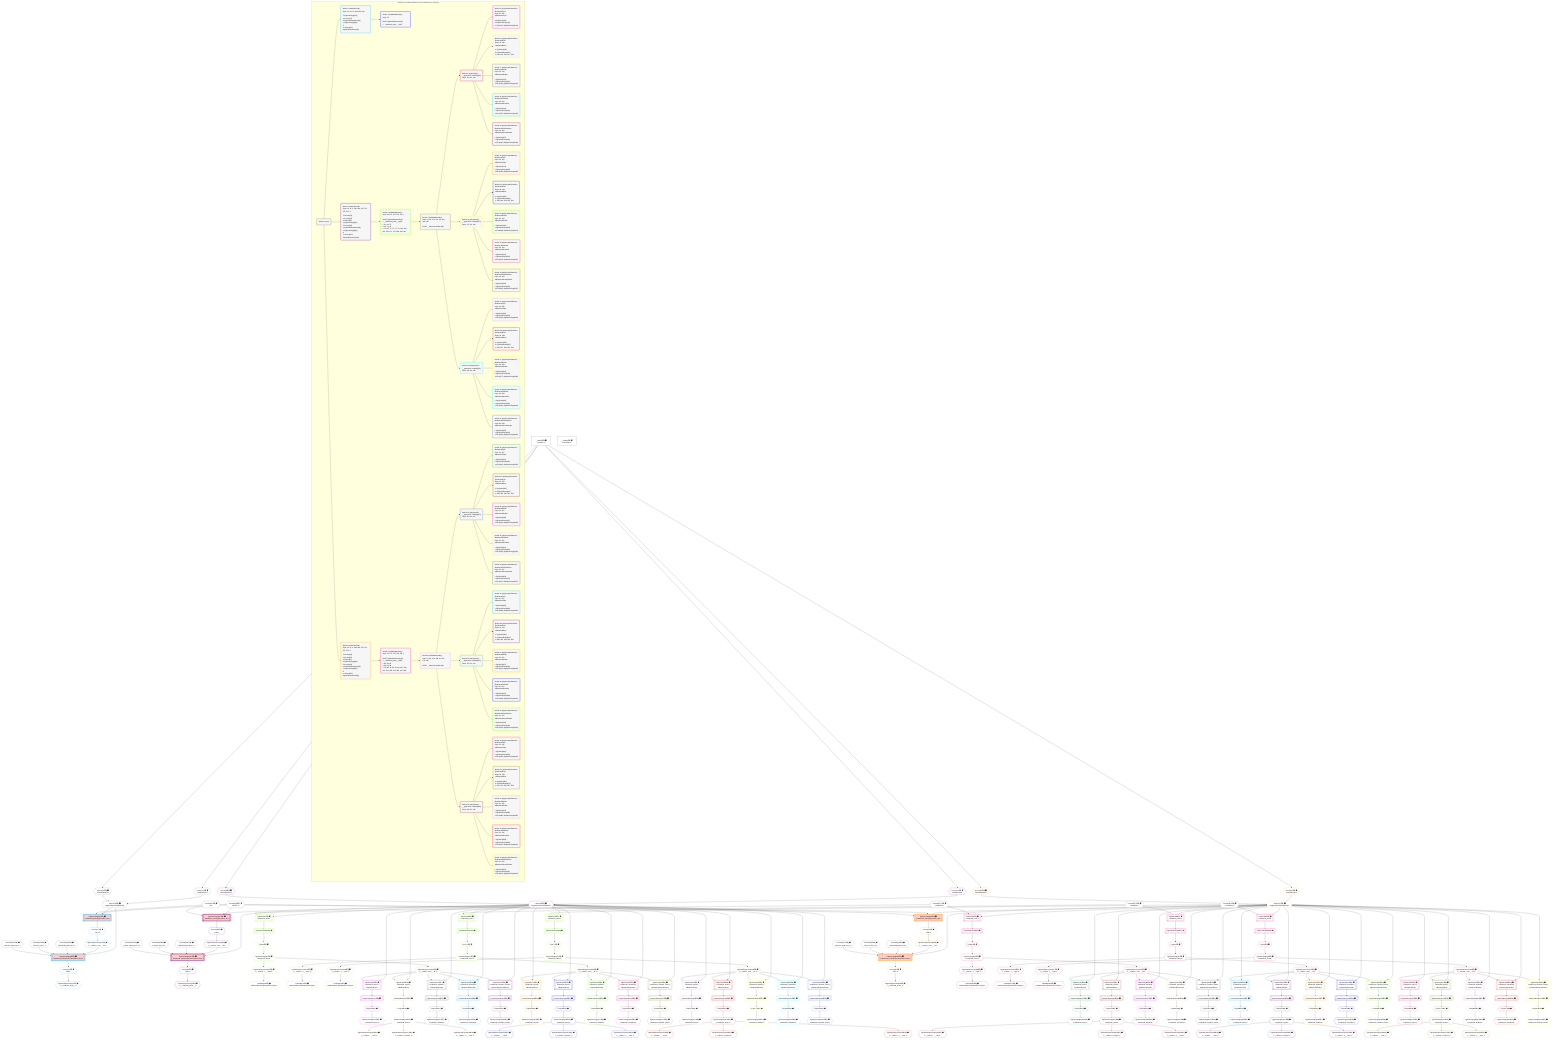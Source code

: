 %%{init: {'themeVariables': { 'fontSize': '12px'}}}%%
graph TD
    classDef path fill:#eee,stroke:#000,color:#000
    classDef plan fill:#fff,stroke-width:1px,color:#000
    classDef itemplan fill:#fff,stroke-width:2px,color:#000
    classDef unbatchedplan fill:#dff,stroke-width:1px,color:#000
    classDef sideeffectplan fill:#fcc,stroke-width:2px,color:#000
    classDef bucket fill:#f6f6f6,color:#000,stroke-width:2px,text-align:left

    subgraph "Buckets for mutations/basics/create-relational-post-no-query"
    Bucket0("Bucket 0 (root)"):::bucket
    Bucket1("Bucket 1 (mutationField)<br />Deps: 15, 10, 11, 562, 563, 564<br /><br />1: PgInsertSingle[12]<br />2: Access[17]<br />3: PgClassExpression[16]<br />4: PgInsertSingle[18]<br />5: <br />ᐳ: Access[23], PgClassExpression[22]"):::bucket
    Bucket2("Bucket 2 (mutationField)<br />Deps: 10, 11, 2, 565, 566, 567, 571, 572, 573, 4<br /><br />1: Access[31]<br />2: Access[32]<br />3: Object[33]<br />4: PgInsertSingle[30]<br />5: Access[35]<br />6: PgClassExpression[34]<br />7: PgInsertSingle[36]<br />8: <br />ᐳ: Access[41], PgClassExpression[40]"):::bucket
    Bucket3("Bucket 3 (mutationField)<br />Deps: 10, 11, 2, 568, 569, 570, 571, 572, 573, 4<br /><br />1: Access[49]<br />2: Access[50]<br />3: Object[51]<br />4: PgInsertSingle[48]<br />5: Access[53]<br />6: PgClassExpression[52]<br />7: PgInsertSingle[54]<br />8: <br />ᐳ: Access[59], PgClassExpression[58]"):::bucket
    Bucket4("Bucket 4 (nullableBoundary)<br />Deps: 22<br /><br />ROOT PgClassExpression{1}ᐸ__relational_posts__ᐳ[22]"):::bucket
    Bucket5("Bucket 5 (nullableBoundary)<br />Deps: 33, 571, 572, 573, 40, 4<br /><br />ROOT PgClassExpression{2}ᐸ__relational_posts__ᐳ[40]<br />1: 61, 69, 75<br />2: 66, 72, 78<br />ᐳ: 65, 67, 71, 73, 77, 79, 100, 102, 103, 169, 171, 172, 238, 240, 241"):::bucket
    Bucket6("Bucket 6 (nullableBoundary)<br />Deps: 51, 571, 572, 573, 58, 4<br /><br />ROOT PgClassExpression{3}ᐸ__relational_posts__ᐳ[58]<br />1: 81, 89, 95<br />2: 86, 92, 98<br />ᐳ: 85, 87, 91, 93, 97, 99, 307, 309, 310, 376, 378, 379, 445, 447, 448"):::bucket
    Bucket7("Bucket 7 (nullableBoundary)<br />Deps: 4, 103, 172, 241, 33, 100, 169, 238<br /><br />ROOT __ValueᐸrootValueᐳ[4]"):::bucket
    Bucket8("Bucket 8 (nullableBoundary)<br />Deps: 4, 310, 379, 448, 51, 307, 376, 445<br /><br />ROOT __ValueᐸrootValueᐳ[4]"):::bucket
    Bucket9("Bucket 9 (polymorphic)<br />__typename: Lambda[103]<br />Deps: 103, 33, 100"):::bucket
    Bucket10("Bucket 10 (polymorphic)<br />__typename: Lambda[172]<br />Deps: 172, 33, 169"):::bucket
    Bucket11("Bucket 11 (polymorphic)<br />__typename: Lambda[241]<br />Deps: 241, 33, 238"):::bucket
    Bucket12("Bucket 12 (polymorphic)<br />__typename: Lambda[310]<br />Deps: 310, 51, 307"):::bucket
    Bucket13("Bucket 13 (polymorphic)<br />__typename: Lambda[379]<br />Deps: 379, 51, 376"):::bucket
    Bucket14("Bucket 14 (polymorphic)<br />__typename: Lambda[448]<br />Deps: 448, 51, 445"):::bucket
    Bucket15("Bucket 15 (polymorphicPartition)<br />|RelationalTopic<br />Deps: 33, 100<br />ᐳRelationalTopic<br /><br />1: PgSelect[105]<br />2: PgSelectRows[114]<br />ᐳ: First[113], PgSelectSingle[116]"):::bucket
    Bucket16("Bucket 16 (polymorphicPartition)<br />|RelationalPost<br />Deps: 33, 100<br />ᐳRelationalPost<br /><br />1: PgSelect[118]<br />2: PgSelectRows[127]<br />ᐳ: 126, 129, 516, 517, 518"):::bucket
    Bucket17("Bucket 17 (polymorphicPartition)<br />|RelationalDivider<br />Deps: 33, 100<br />ᐳRelationalDivider<br /><br />1: PgSelect[131]<br />2: PgSelectRows[140]<br />ᐳ: First[139], PgSelectSingle[142]"):::bucket
    Bucket18("Bucket 18 (polymorphicPartition)<br />|RelationalChecklist<br />Deps: 33, 100<br />ᐳRelationalChecklist<br /><br />1: PgSelect[144]<br />2: PgSelectRows[153]<br />ᐳ: First[152], PgSelectSingle[155]"):::bucket
    Bucket19("Bucket 19 (polymorphicPartition)<br />|RelationalChecklistItem<br />Deps: 33, 100<br />ᐳRelationalChecklistItem<br /><br />1: PgSelect[157]<br />2: PgSelectRows[166]<br />ᐳ: First[165], PgSelectSingle[168]"):::bucket
    Bucket20("Bucket 20 (polymorphicPartition)<br />|RelationalTopic<br />Deps: 33, 169<br />ᐳRelationalTopic<br /><br />1: PgSelect[174]<br />2: PgSelectRows[183]<br />ᐳ: First[182], PgSelectSingle[185]"):::bucket
    Bucket21("Bucket 21 (polymorphicPartition)<br />|RelationalPost<br />Deps: 33, 169<br />ᐳRelationalPost<br /><br />1: PgSelect[187]<br />2: PgSelectRows[196]<br />ᐳ: 195, 198, 524, 525, 526"):::bucket
    Bucket22("Bucket 22 (polymorphicPartition)<br />|RelationalDivider<br />Deps: 33, 169<br />ᐳRelationalDivider<br /><br />1: PgSelect[200]<br />2: PgSelectRows[209]<br />ᐳ: First[208], PgSelectSingle[211]"):::bucket
    Bucket23("Bucket 23 (polymorphicPartition)<br />|RelationalChecklist<br />Deps: 33, 169<br />ᐳRelationalChecklist<br /><br />1: PgSelect[213]<br />2: PgSelectRows[222]<br />ᐳ: First[221], PgSelectSingle[224]"):::bucket
    Bucket24("Bucket 24 (polymorphicPartition)<br />|RelationalChecklistItem<br />Deps: 33, 169<br />ᐳRelationalChecklistItem<br /><br />1: PgSelect[226]<br />2: PgSelectRows[235]<br />ᐳ: First[234], PgSelectSingle[237]"):::bucket
    Bucket25("Bucket 25 (polymorphicPartition)<br />|RelationalTopic<br />Deps: 33, 238<br />ᐳRelationalTopic<br /><br />1: PgSelect[243]<br />2: PgSelectRows[252]<br />ᐳ: First[251], PgSelectSingle[254]"):::bucket
    Bucket26("Bucket 26 (polymorphicPartition)<br />|RelationalPost<br />Deps: 33, 238<br />ᐳRelationalPost<br /><br />1: PgSelect[256]<br />2: PgSelectRows[265]<br />ᐳ: 264, 267, 532, 533, 534"):::bucket
    Bucket27("Bucket 27 (polymorphicPartition)<br />|RelationalDivider<br />Deps: 33, 238<br />ᐳRelationalDivider<br /><br />1: PgSelect[269]<br />2: PgSelectRows[278]<br />ᐳ: First[277], PgSelectSingle[280]"):::bucket
    Bucket28("Bucket 28 (polymorphicPartition)<br />|RelationalChecklist<br />Deps: 33, 238<br />ᐳRelationalChecklist<br /><br />1: PgSelect[282]<br />2: PgSelectRows[291]<br />ᐳ: First[290], PgSelectSingle[293]"):::bucket
    Bucket29("Bucket 29 (polymorphicPartition)<br />|RelationalChecklistItem<br />Deps: 33, 238<br />ᐳRelationalChecklistItem<br /><br />1: PgSelect[295]<br />2: PgSelectRows[304]<br />ᐳ: First[303], PgSelectSingle[306]"):::bucket
    Bucket30("Bucket 30 (polymorphicPartition)<br />|RelationalTopic<br />Deps: 51, 307<br />ᐳRelationalTopic<br /><br />1: PgSelect[312]<br />2: PgSelectRows[321]<br />ᐳ: First[320], PgSelectSingle[323]"):::bucket
    Bucket31("Bucket 31 (polymorphicPartition)<br />|RelationalPost<br />Deps: 51, 307<br />ᐳRelationalPost<br /><br />1: PgSelect[325]<br />2: PgSelectRows[334]<br />ᐳ: 333, 336, 540, 541, 542"):::bucket
    Bucket32("Bucket 32 (polymorphicPartition)<br />|RelationalDivider<br />Deps: 51, 307<br />ᐳRelationalDivider<br /><br />1: PgSelect[338]<br />2: PgSelectRows[347]<br />ᐳ: First[346], PgSelectSingle[349]"):::bucket
    Bucket33("Bucket 33 (polymorphicPartition)<br />|RelationalChecklist<br />Deps: 51, 307<br />ᐳRelationalChecklist<br /><br />1: PgSelect[351]<br />2: PgSelectRows[360]<br />ᐳ: First[359], PgSelectSingle[362]"):::bucket
    Bucket34("Bucket 34 (polymorphicPartition)<br />|RelationalChecklistItem<br />Deps: 51, 307<br />ᐳRelationalChecklistItem<br /><br />1: PgSelect[364]<br />2: PgSelectRows[373]<br />ᐳ: First[372], PgSelectSingle[375]"):::bucket
    Bucket35("Bucket 35 (polymorphicPartition)<br />|RelationalTopic<br />Deps: 51, 376<br />ᐳRelationalTopic<br /><br />1: PgSelect[381]<br />2: PgSelectRows[390]<br />ᐳ: First[389], PgSelectSingle[392]"):::bucket
    Bucket36("Bucket 36 (polymorphicPartition)<br />|RelationalPost<br />Deps: 51, 376<br />ᐳRelationalPost<br /><br />1: PgSelect[394]<br />2: PgSelectRows[403]<br />ᐳ: 402, 405, 548, 549, 550"):::bucket
    Bucket37("Bucket 37 (polymorphicPartition)<br />|RelationalDivider<br />Deps: 51, 376<br />ᐳRelationalDivider<br /><br />1: PgSelect[407]<br />2: PgSelectRows[416]<br />ᐳ: First[415], PgSelectSingle[418]"):::bucket
    Bucket38("Bucket 38 (polymorphicPartition)<br />|RelationalChecklist<br />Deps: 51, 376<br />ᐳRelationalChecklist<br /><br />1: PgSelect[420]<br />2: PgSelectRows[429]<br />ᐳ: First[428], PgSelectSingle[431]"):::bucket
    Bucket39("Bucket 39 (polymorphicPartition)<br />|RelationalChecklistItem<br />Deps: 51, 376<br />ᐳRelationalChecklistItem<br /><br />1: PgSelect[433]<br />2: PgSelectRows[442]<br />ᐳ: First[441], PgSelectSingle[444]"):::bucket
    Bucket40("Bucket 40 (polymorphicPartition)<br />|RelationalTopic<br />Deps: 51, 445<br />ᐳRelationalTopic<br /><br />1: PgSelect[450]<br />2: PgSelectRows[459]<br />ᐳ: First[458], PgSelectSingle[461]"):::bucket
    Bucket41("Bucket 41 (polymorphicPartition)<br />|RelationalPost<br />Deps: 51, 445<br />ᐳRelationalPost<br /><br />1: PgSelect[463]<br />2: PgSelectRows[472]<br />ᐳ: 471, 474, 556, 557, 558"):::bucket
    Bucket42("Bucket 42 (polymorphicPartition)<br />|RelationalDivider<br />Deps: 51, 445<br />ᐳRelationalDivider<br /><br />1: PgSelect[476]<br />2: PgSelectRows[485]<br />ᐳ: First[484], PgSelectSingle[487]"):::bucket
    Bucket43("Bucket 43 (polymorphicPartition)<br />|RelationalChecklist<br />Deps: 51, 445<br />ᐳRelationalChecklist<br /><br />1: PgSelect[489]<br />2: PgSelectRows[498]<br />ᐳ: First[497], PgSelectSingle[500]"):::bucket
    Bucket44("Bucket 44 (polymorphicPartition)<br />|RelationalChecklistItem<br />Deps: 51, 445<br />ᐳRelationalChecklistItem<br /><br />1: PgSelect[502]<br />2: PgSelectRows[511]<br />ᐳ: First[510], PgSelectSingle[513]"):::bucket
    end
    Bucket0 --> Bucket1 & Bucket2 & Bucket3
    Bucket1 --> Bucket4
    Bucket2 --> Bucket5
    Bucket3 --> Bucket6
    Bucket5 --> Bucket7
    Bucket6 --> Bucket8
    Bucket7 --> Bucket9 & Bucket10 & Bucket11
    Bucket8 --> Bucket12 & Bucket13 & Bucket14
    Bucket9 --> Bucket15 & Bucket16 & Bucket17 & Bucket18 & Bucket19
    Bucket10 --> Bucket20 & Bucket21 & Bucket22 & Bucket23 & Bucket24
    Bucket11 --> Bucket25 & Bucket26 & Bucket27 & Bucket28 & Bucket29
    Bucket12 --> Bucket30 & Bucket31 & Bucket32 & Bucket33 & Bucket34
    Bucket13 --> Bucket35 & Bucket36 & Bucket37 & Bucket38 & Bucket39
    Bucket14 --> Bucket40 & Bucket41 & Bucket42 & Bucket43 & Bucket44

    %% plan dependencies
    Object15{{"Object[15∈0] ➊<br />ᐸ{pgSettings,withPgClient}ᐳ"}}:::plan
    Access13{{"Access[13∈0] ➊<br />ᐸ2.pgSettingsᐳ"}}:::plan
    Access14{{"Access[14∈0] ➊<br />ᐸ2.withPgClientᐳ"}}:::plan
    Access13 & Access14 --> Object15
    __Value2["__Value[2∈0] ➊<br />ᐸcontextᐳ"]:::plan
    __Value2 --> Access13
    __Value2 --> Access14
    __Value4["__Value[4∈0] ➊<br />ᐸrootValueᐳ"]:::plan
    Constant10{{"Constant[10∈0] ➊<br />ᐸ'POST'ᐳ"}}:::plan
    Constant11{{"Constant[11∈0] ➊<br />ᐸ2ᐳ"}}:::plan
    Constant562{{"Constant[562∈0] ➊<br />ᐸ'My Relational Post 1'ᐳ"}}:::plan
    Constant563{{"Constant[563∈0] ➊<br />ᐸ'A post, innit? 1'ᐳ"}}:::plan
    Constant564{{"Constant[564∈0] ➊<br />ᐸ'Such a great post. 1'ᐳ"}}:::plan
    Constant565{{"Constant[565∈0] ➊<br />ᐸ'My Relational Post 2'ᐳ"}}:::plan
    Constant566{{"Constant[566∈0] ➊<br />ᐸ'A post, innit? 2'ᐳ"}}:::plan
    Constant567{{"Constant[567∈0] ➊<br />ᐸ'Such a great post. 2'ᐳ"}}:::plan
    Constant568{{"Constant[568∈0] ➊<br />ᐸ'My Relational Post 3'ᐳ"}}:::plan
    Constant569{{"Constant[569∈0] ➊<br />ᐸ'A post, innit? 3'ᐳ"}}:::plan
    Constant570{{"Constant[570∈0] ➊<br />ᐸ'Such a great post. 3'ᐳ"}}:::plan
    Constant571{{"Constant[571∈0] ➊<br />ᐸ1000000ᐳ"}}:::plan
    Constant572{{"Constant[572∈0] ➊<br />ᐸ1000001ᐳ"}}:::plan
    Constant573{{"Constant[573∈0] ➊<br />ᐸ1000002ᐳ"}}:::plan
    PgInsertSingle18[["PgInsertSingle[18∈1] ➊<br />ᐸrelational_posts(id,title,description,note)ᐳ"]]:::sideeffectplan
    PgClassExpression16{{"PgClassExpression[16∈1] ➊<br />ᐸ__relation...ems__.”id”ᐳ"}}:::plan
    Object15 & PgClassExpression16 & Constant562 & Constant563 & Constant564 --> PgInsertSingle18
    PgInsertSingle12[["PgInsertSingle[12∈1] ➊<br />ᐸrelational_items(type,author_id)ᐳ"]]:::sideeffectplan
    Object15 & Constant10 & Constant11 --> PgInsertSingle12
    Access17{{"Access[17∈1] ➊<br />ᐸ12.tᐳ"}}:::plan
    Access17 --> PgClassExpression16
    PgInsertSingle12 --> Access17
    PgClassExpression22{{"PgClassExpression[22∈1] ➊<br />ᐸ__relational_posts__ᐳ"}}:::plan
    Access23{{"Access[23∈1] ➊<br />ᐸ18.tᐳ"}}:::plan
    Access23 --> PgClassExpression22
    PgInsertSingle18 --> Access23
    PgInsertSingle36[["PgInsertSingle[36∈2] ➊<br />ᐸrelational_posts(id,title,description,note)ᐳ"]]:::sideeffectplan
    Object33{{"Object[33∈2] ➊<br />ᐸ{pgSettings,withPgClient}ᐳ"}}:::plan
    PgClassExpression34{{"PgClassExpression[34∈2] ➊<br />ᐸ__relation...ems__.”id”ᐳ"}}:::plan
    Object33 & PgClassExpression34 & Constant565 & Constant566 & Constant567 --> PgInsertSingle36
    PgInsertSingle30[["PgInsertSingle[30∈2] ➊<br />ᐸrelational_items(type,author_id)ᐳ"]]:::sideeffectplan
    Object33 & Constant10 & Constant11 --> PgInsertSingle30
    Access31{{"Access[31∈2] ➊<br />ᐸ2.pgSettingsᐳ"}}:::plan
    Access32{{"Access[32∈2] ➊<br />ᐸ2.withPgClientᐳ"}}:::plan
    Access31 & Access32 --> Object33
    __Value2 --> Access31
    __Value2 --> Access32
    Access35{{"Access[35∈2] ➊<br />ᐸ30.tᐳ"}}:::plan
    Access35 --> PgClassExpression34
    PgInsertSingle30 --> Access35
    PgClassExpression40{{"PgClassExpression[40∈2] ➊<br />ᐸ__relational_posts__ᐳ"}}:::plan
    Access41{{"Access[41∈2] ➊<br />ᐸ36.tᐳ"}}:::plan
    Access41 --> PgClassExpression40
    PgInsertSingle36 --> Access41
    PgSelect61[["PgSelect[61∈5] ➊<br />ᐸrelational_itemsᐳ"]]:::plan
    Object33 & Constant571 --> PgSelect61
    PgSelect69[["PgSelect[69∈5] ➊<br />ᐸrelational_itemsᐳ"]]:::plan
    Object33 & Constant572 --> PgSelect69
    PgSelect75[["PgSelect[75∈5] ➊<br />ᐸrelational_itemsᐳ"]]:::plan
    Object33 & Constant573 --> PgSelect75
    First65{{"First[65∈5] ➊"}}:::plan
    PgSelectRows66[["PgSelectRows[66∈5] ➊"]]:::plan
    PgSelectRows66 --> First65
    PgSelect61 --> PgSelectRows66
    PgSelectSingle67{{"PgSelectSingle[67∈5] ➊<br />ᐸrelational_itemsᐳ"}}:::plan
    First65 --> PgSelectSingle67
    First71{{"First[71∈5] ➊"}}:::plan
    PgSelectRows72[["PgSelectRows[72∈5] ➊"]]:::plan
    PgSelectRows72 --> First71
    PgSelect69 --> PgSelectRows72
    PgSelectSingle73{{"PgSelectSingle[73∈5] ➊<br />ᐸrelational_itemsᐳ"}}:::plan
    First71 --> PgSelectSingle73
    First77{{"First[77∈5] ➊"}}:::plan
    PgSelectRows78[["PgSelectRows[78∈5] ➊"]]:::plan
    PgSelectRows78 --> First77
    PgSelect75 --> PgSelectRows78
    PgSelectSingle79{{"PgSelectSingle[79∈5] ➊<br />ᐸrelational_itemsᐳ"}}:::plan
    First77 --> PgSelectSingle79
    PgClassExpression100{{"PgClassExpression[100∈5] ➊<br />ᐸ__relation...ems__.”id”ᐳ"}}:::plan
    PgSelectSingle67 --> PgClassExpression100
    PgClassExpression102{{"PgClassExpression[102∈5] ➊<br />ᐸ__relation...s__.”type”ᐳ"}}:::plan
    PgSelectSingle67 --> PgClassExpression102
    Lambda103{{"Lambda[103∈5] ➊<br />ᐸrelationalItemTypeNameFromTypeᐳ"}}:::plan
    PgClassExpression102 --> Lambda103
    PgClassExpression169{{"PgClassExpression[169∈5] ➊<br />ᐸ__relation...ems__.”id”ᐳ"}}:::plan
    PgSelectSingle73 --> PgClassExpression169
    PgClassExpression171{{"PgClassExpression[171∈5] ➊<br />ᐸ__relation...s__.”type”ᐳ"}}:::plan
    PgSelectSingle73 --> PgClassExpression171
    Lambda172{{"Lambda[172∈5] ➊<br />ᐸrelationalItemTypeNameFromTypeᐳ"}}:::plan
    PgClassExpression171 --> Lambda172
    PgClassExpression238{{"PgClassExpression[238∈5] ➊<br />ᐸ__relation...ems__.”id”ᐳ"}}:::plan
    PgSelectSingle79 --> PgClassExpression238
    PgClassExpression240{{"PgClassExpression[240∈5] ➊<br />ᐸ__relation...s__.”type”ᐳ"}}:::plan
    PgSelectSingle79 --> PgClassExpression240
    Lambda241{{"Lambda[241∈5] ➊<br />ᐸrelationalItemTypeNameFromTypeᐳ"}}:::plan
    PgClassExpression240 --> Lambda241
    PgSelect105[["PgSelect[105∈15] ➊<br />ᐸrelational_topicsᐳ<br />ᐳRelationalTopic"]]:::plan
    Object33 & PgClassExpression100 --> PgSelect105
    First113{{"First[113∈15] ➊^"}}:::plan
    PgSelectRows114[["PgSelectRows[114∈15] ➊^"]]:::plan
    PgSelectRows114 --> First113
    PgSelect105 --> PgSelectRows114
    PgSelectSingle116{{"PgSelectSingle[116∈15] ➊^<br />ᐸrelational_topicsᐳ"}}:::plan
    First113 --> PgSelectSingle116
    PgSelect118[["PgSelect[118∈16] ➊<br />ᐸrelational_postsᐳ<br />ᐳRelationalPost"]]:::plan
    Object33 & PgClassExpression100 --> PgSelect118
    First126{{"First[126∈16] ➊^"}}:::plan
    PgSelectRows127[["PgSelectRows[127∈16] ➊^"]]:::plan
    PgSelectRows127 --> First126
    PgSelect118 --> PgSelectRows127
    PgSelectSingle129{{"PgSelectSingle[129∈16] ➊^<br />ᐸrelational_postsᐳ"}}:::plan
    First126 --> PgSelectSingle129
    PgClassExpression516{{"PgClassExpression[516∈16] ➊^<br />ᐸ__relation...__.”title”ᐳ"}}:::plan
    PgSelectSingle129 --> PgClassExpression516
    PgClassExpression517{{"PgClassExpression[517∈16] ➊^<br />ᐸ__relation...scription”ᐳ"}}:::plan
    PgSelectSingle129 --> PgClassExpression517
    PgClassExpression518{{"PgClassExpression[518∈16] ➊^<br />ᐸ__relation...s__.”note”ᐳ"}}:::plan
    PgSelectSingle129 --> PgClassExpression518
    PgSelect131[["PgSelect[131∈17] ➊<br />ᐸrelational_dividersᐳ<br />ᐳRelationalDivider"]]:::plan
    Object33 & PgClassExpression100 --> PgSelect131
    First139{{"First[139∈17] ➊^"}}:::plan
    PgSelectRows140[["PgSelectRows[140∈17] ➊^"]]:::plan
    PgSelectRows140 --> First139
    PgSelect131 --> PgSelectRows140
    PgSelectSingle142{{"PgSelectSingle[142∈17] ➊^<br />ᐸrelational_dividersᐳ"}}:::plan
    First139 --> PgSelectSingle142
    PgSelect144[["PgSelect[144∈18] ➊<br />ᐸrelational_checklistsᐳ<br />ᐳRelationalChecklist"]]:::plan
    Object33 & PgClassExpression100 --> PgSelect144
    First152{{"First[152∈18] ➊^"}}:::plan
    PgSelectRows153[["PgSelectRows[153∈18] ➊^"]]:::plan
    PgSelectRows153 --> First152
    PgSelect144 --> PgSelectRows153
    PgSelectSingle155{{"PgSelectSingle[155∈18] ➊^<br />ᐸrelational_checklistsᐳ"}}:::plan
    First152 --> PgSelectSingle155
    PgSelect157[["PgSelect[157∈19] ➊<br />ᐸrelational_checklist_itemsᐳ<br />ᐳRelationalChecklistItem"]]:::plan
    Object33 & PgClassExpression100 --> PgSelect157
    First165{{"First[165∈19] ➊^"}}:::plan
    PgSelectRows166[["PgSelectRows[166∈19] ➊^"]]:::plan
    PgSelectRows166 --> First165
    PgSelect157 --> PgSelectRows166
    PgSelectSingle168{{"PgSelectSingle[168∈19] ➊^<br />ᐸrelational_checklist_itemsᐳ"}}:::plan
    First165 --> PgSelectSingle168
    PgSelect174[["PgSelect[174∈20] ➊<br />ᐸrelational_topicsᐳ<br />ᐳRelationalTopic"]]:::plan
    Object33 & PgClassExpression169 --> PgSelect174
    First182{{"First[182∈20] ➊^"}}:::plan
    PgSelectRows183[["PgSelectRows[183∈20] ➊^"]]:::plan
    PgSelectRows183 --> First182
    PgSelect174 --> PgSelectRows183
    PgSelectSingle185{{"PgSelectSingle[185∈20] ➊^<br />ᐸrelational_topicsᐳ"}}:::plan
    First182 --> PgSelectSingle185
    PgSelect187[["PgSelect[187∈21] ➊<br />ᐸrelational_postsᐳ<br />ᐳRelationalPost"]]:::plan
    Object33 & PgClassExpression169 --> PgSelect187
    First195{{"First[195∈21] ➊^"}}:::plan
    PgSelectRows196[["PgSelectRows[196∈21] ➊^"]]:::plan
    PgSelectRows196 --> First195
    PgSelect187 --> PgSelectRows196
    PgSelectSingle198{{"PgSelectSingle[198∈21] ➊^<br />ᐸrelational_postsᐳ"}}:::plan
    First195 --> PgSelectSingle198
    PgClassExpression524{{"PgClassExpression[524∈21] ➊^<br />ᐸ__relation...__.”title”ᐳ"}}:::plan
    PgSelectSingle198 --> PgClassExpression524
    PgClassExpression525{{"PgClassExpression[525∈21] ➊^<br />ᐸ__relation...scription”ᐳ"}}:::plan
    PgSelectSingle198 --> PgClassExpression525
    PgClassExpression526{{"PgClassExpression[526∈21] ➊^<br />ᐸ__relation...s__.”note”ᐳ"}}:::plan
    PgSelectSingle198 --> PgClassExpression526
    PgSelect200[["PgSelect[200∈22] ➊<br />ᐸrelational_dividersᐳ<br />ᐳRelationalDivider"]]:::plan
    Object33 & PgClassExpression169 --> PgSelect200
    First208{{"First[208∈22] ➊^"}}:::plan
    PgSelectRows209[["PgSelectRows[209∈22] ➊^"]]:::plan
    PgSelectRows209 --> First208
    PgSelect200 --> PgSelectRows209
    PgSelectSingle211{{"PgSelectSingle[211∈22] ➊^<br />ᐸrelational_dividersᐳ"}}:::plan
    First208 --> PgSelectSingle211
    PgSelect213[["PgSelect[213∈23] ➊<br />ᐸrelational_checklistsᐳ<br />ᐳRelationalChecklist"]]:::plan
    Object33 & PgClassExpression169 --> PgSelect213
    First221{{"First[221∈23] ➊^"}}:::plan
    PgSelectRows222[["PgSelectRows[222∈23] ➊^"]]:::plan
    PgSelectRows222 --> First221
    PgSelect213 --> PgSelectRows222
    PgSelectSingle224{{"PgSelectSingle[224∈23] ➊^<br />ᐸrelational_checklistsᐳ"}}:::plan
    First221 --> PgSelectSingle224
    PgSelect226[["PgSelect[226∈24] ➊<br />ᐸrelational_checklist_itemsᐳ<br />ᐳRelationalChecklistItem"]]:::plan
    Object33 & PgClassExpression169 --> PgSelect226
    First234{{"First[234∈24] ➊^"}}:::plan
    PgSelectRows235[["PgSelectRows[235∈24] ➊^"]]:::plan
    PgSelectRows235 --> First234
    PgSelect226 --> PgSelectRows235
    PgSelectSingle237{{"PgSelectSingle[237∈24] ➊^<br />ᐸrelational_checklist_itemsᐳ"}}:::plan
    First234 --> PgSelectSingle237
    PgSelect243[["PgSelect[243∈25] ➊<br />ᐸrelational_topicsᐳ<br />ᐳRelationalTopic"]]:::plan
    Object33 & PgClassExpression238 --> PgSelect243
    First251{{"First[251∈25] ➊^"}}:::plan
    PgSelectRows252[["PgSelectRows[252∈25] ➊^"]]:::plan
    PgSelectRows252 --> First251
    PgSelect243 --> PgSelectRows252
    PgSelectSingle254{{"PgSelectSingle[254∈25] ➊^<br />ᐸrelational_topicsᐳ"}}:::plan
    First251 --> PgSelectSingle254
    PgSelect256[["PgSelect[256∈26] ➊<br />ᐸrelational_postsᐳ<br />ᐳRelationalPost"]]:::plan
    Object33 & PgClassExpression238 --> PgSelect256
    First264{{"First[264∈26] ➊^"}}:::plan
    PgSelectRows265[["PgSelectRows[265∈26] ➊^"]]:::plan
    PgSelectRows265 --> First264
    PgSelect256 --> PgSelectRows265
    PgSelectSingle267{{"PgSelectSingle[267∈26] ➊^<br />ᐸrelational_postsᐳ"}}:::plan
    First264 --> PgSelectSingle267
    PgClassExpression532{{"PgClassExpression[532∈26] ➊^<br />ᐸ__relation...__.”title”ᐳ"}}:::plan
    PgSelectSingle267 --> PgClassExpression532
    PgClassExpression533{{"PgClassExpression[533∈26] ➊^<br />ᐸ__relation...scription”ᐳ"}}:::plan
    PgSelectSingle267 --> PgClassExpression533
    PgClassExpression534{{"PgClassExpression[534∈26] ➊^<br />ᐸ__relation...s__.”note”ᐳ"}}:::plan
    PgSelectSingle267 --> PgClassExpression534
    PgSelect269[["PgSelect[269∈27] ➊<br />ᐸrelational_dividersᐳ<br />ᐳRelationalDivider"]]:::plan
    Object33 & PgClassExpression238 --> PgSelect269
    First277{{"First[277∈27] ➊^"}}:::plan
    PgSelectRows278[["PgSelectRows[278∈27] ➊^"]]:::plan
    PgSelectRows278 --> First277
    PgSelect269 --> PgSelectRows278
    PgSelectSingle280{{"PgSelectSingle[280∈27] ➊^<br />ᐸrelational_dividersᐳ"}}:::plan
    First277 --> PgSelectSingle280
    PgSelect282[["PgSelect[282∈28] ➊<br />ᐸrelational_checklistsᐳ<br />ᐳRelationalChecklist"]]:::plan
    Object33 & PgClassExpression238 --> PgSelect282
    First290{{"First[290∈28] ➊^"}}:::plan
    PgSelectRows291[["PgSelectRows[291∈28] ➊^"]]:::plan
    PgSelectRows291 --> First290
    PgSelect282 --> PgSelectRows291
    PgSelectSingle293{{"PgSelectSingle[293∈28] ➊^<br />ᐸrelational_checklistsᐳ"}}:::plan
    First290 --> PgSelectSingle293
    PgSelect295[["PgSelect[295∈29] ➊<br />ᐸrelational_checklist_itemsᐳ<br />ᐳRelationalChecklistItem"]]:::plan
    Object33 & PgClassExpression238 --> PgSelect295
    First303{{"First[303∈29] ➊^"}}:::plan
    PgSelectRows304[["PgSelectRows[304∈29] ➊^"]]:::plan
    PgSelectRows304 --> First303
    PgSelect295 --> PgSelectRows304
    PgSelectSingle306{{"PgSelectSingle[306∈29] ➊^<br />ᐸrelational_checklist_itemsᐳ"}}:::plan
    First303 --> PgSelectSingle306
    PgInsertSingle54[["PgInsertSingle[54∈3] ➊<br />ᐸrelational_posts(id,title,description,note)ᐳ"]]:::sideeffectplan
    Object51{{"Object[51∈3] ➊<br />ᐸ{pgSettings,withPgClient}ᐳ"}}:::plan
    PgClassExpression52{{"PgClassExpression[52∈3] ➊<br />ᐸ__relation...ems__.”id”ᐳ"}}:::plan
    Object51 & PgClassExpression52 & Constant568 & Constant569 & Constant570 --> PgInsertSingle54
    PgInsertSingle48[["PgInsertSingle[48∈3] ➊<br />ᐸrelational_items(type,author_id)ᐳ"]]:::sideeffectplan
    Object51 & Constant10 & Constant11 --> PgInsertSingle48
    Access49{{"Access[49∈3] ➊<br />ᐸ2.pgSettingsᐳ"}}:::plan
    Access50{{"Access[50∈3] ➊<br />ᐸ2.withPgClientᐳ"}}:::plan
    Access49 & Access50 --> Object51
    __Value2 --> Access49
    __Value2 --> Access50
    Access53{{"Access[53∈3] ➊<br />ᐸ48.tᐳ"}}:::plan
    Access53 --> PgClassExpression52
    PgInsertSingle48 --> Access53
    PgClassExpression58{{"PgClassExpression[58∈3] ➊<br />ᐸ__relational_posts__ᐳ"}}:::plan
    Access59{{"Access[59∈3] ➊<br />ᐸ54.tᐳ"}}:::plan
    Access59 --> PgClassExpression58
    PgInsertSingle54 --> Access59
    PgSelect81[["PgSelect[81∈6] ➊<br />ᐸrelational_itemsᐳ"]]:::plan
    Object51 & Constant571 --> PgSelect81
    PgSelect89[["PgSelect[89∈6] ➊<br />ᐸrelational_itemsᐳ"]]:::plan
    Object51 & Constant572 --> PgSelect89
    PgSelect95[["PgSelect[95∈6] ➊<br />ᐸrelational_itemsᐳ"]]:::plan
    Object51 & Constant573 --> PgSelect95
    First85{{"First[85∈6] ➊"}}:::plan
    PgSelectRows86[["PgSelectRows[86∈6] ➊"]]:::plan
    PgSelectRows86 --> First85
    PgSelect81 --> PgSelectRows86
    PgSelectSingle87{{"PgSelectSingle[87∈6] ➊<br />ᐸrelational_itemsᐳ"}}:::plan
    First85 --> PgSelectSingle87
    First91{{"First[91∈6] ➊"}}:::plan
    PgSelectRows92[["PgSelectRows[92∈6] ➊"]]:::plan
    PgSelectRows92 --> First91
    PgSelect89 --> PgSelectRows92
    PgSelectSingle93{{"PgSelectSingle[93∈6] ➊<br />ᐸrelational_itemsᐳ"}}:::plan
    First91 --> PgSelectSingle93
    First97{{"First[97∈6] ➊"}}:::plan
    PgSelectRows98[["PgSelectRows[98∈6] ➊"]]:::plan
    PgSelectRows98 --> First97
    PgSelect95 --> PgSelectRows98
    PgSelectSingle99{{"PgSelectSingle[99∈6] ➊<br />ᐸrelational_itemsᐳ"}}:::plan
    First97 --> PgSelectSingle99
    PgClassExpression307{{"PgClassExpression[307∈6] ➊<br />ᐸ__relation...ems__.”id”ᐳ"}}:::plan
    PgSelectSingle87 --> PgClassExpression307
    PgClassExpression309{{"PgClassExpression[309∈6] ➊<br />ᐸ__relation...s__.”type”ᐳ"}}:::plan
    PgSelectSingle87 --> PgClassExpression309
    Lambda310{{"Lambda[310∈6] ➊<br />ᐸrelationalItemTypeNameFromTypeᐳ"}}:::plan
    PgClassExpression309 --> Lambda310
    PgClassExpression376{{"PgClassExpression[376∈6] ➊<br />ᐸ__relation...ems__.”id”ᐳ"}}:::plan
    PgSelectSingle93 --> PgClassExpression376
    PgClassExpression378{{"PgClassExpression[378∈6] ➊<br />ᐸ__relation...s__.”type”ᐳ"}}:::plan
    PgSelectSingle93 --> PgClassExpression378
    Lambda379{{"Lambda[379∈6] ➊<br />ᐸrelationalItemTypeNameFromTypeᐳ"}}:::plan
    PgClassExpression378 --> Lambda379
    PgClassExpression445{{"PgClassExpression[445∈6] ➊<br />ᐸ__relation...ems__.”id”ᐳ"}}:::plan
    PgSelectSingle99 --> PgClassExpression445
    PgClassExpression447{{"PgClassExpression[447∈6] ➊<br />ᐸ__relation...s__.”type”ᐳ"}}:::plan
    PgSelectSingle99 --> PgClassExpression447
    Lambda448{{"Lambda[448∈6] ➊<br />ᐸrelationalItemTypeNameFromTypeᐳ"}}:::plan
    PgClassExpression447 --> Lambda448
    PgSelect312[["PgSelect[312∈30] ➊<br />ᐸrelational_topicsᐳ<br />ᐳRelationalTopic"]]:::plan
    Object51 & PgClassExpression307 --> PgSelect312
    First320{{"First[320∈30] ➊^"}}:::plan
    PgSelectRows321[["PgSelectRows[321∈30] ➊^"]]:::plan
    PgSelectRows321 --> First320
    PgSelect312 --> PgSelectRows321
    PgSelectSingle323{{"PgSelectSingle[323∈30] ➊^<br />ᐸrelational_topicsᐳ"}}:::plan
    First320 --> PgSelectSingle323
    PgSelect325[["PgSelect[325∈31] ➊<br />ᐸrelational_postsᐳ<br />ᐳRelationalPost"]]:::plan
    Object51 & PgClassExpression307 --> PgSelect325
    First333{{"First[333∈31] ➊^"}}:::plan
    PgSelectRows334[["PgSelectRows[334∈31] ➊^"]]:::plan
    PgSelectRows334 --> First333
    PgSelect325 --> PgSelectRows334
    PgSelectSingle336{{"PgSelectSingle[336∈31] ➊^<br />ᐸrelational_postsᐳ"}}:::plan
    First333 --> PgSelectSingle336
    PgClassExpression540{{"PgClassExpression[540∈31] ➊^<br />ᐸ__relation...__.”title”ᐳ"}}:::plan
    PgSelectSingle336 --> PgClassExpression540
    PgClassExpression541{{"PgClassExpression[541∈31] ➊^<br />ᐸ__relation...scription”ᐳ"}}:::plan
    PgSelectSingle336 --> PgClassExpression541
    PgClassExpression542{{"PgClassExpression[542∈31] ➊^<br />ᐸ__relation...s__.”note”ᐳ"}}:::plan
    PgSelectSingle336 --> PgClassExpression542
    PgSelect338[["PgSelect[338∈32] ➊<br />ᐸrelational_dividersᐳ<br />ᐳRelationalDivider"]]:::plan
    Object51 & PgClassExpression307 --> PgSelect338
    First346{{"First[346∈32] ➊^"}}:::plan
    PgSelectRows347[["PgSelectRows[347∈32] ➊^"]]:::plan
    PgSelectRows347 --> First346
    PgSelect338 --> PgSelectRows347
    PgSelectSingle349{{"PgSelectSingle[349∈32] ➊^<br />ᐸrelational_dividersᐳ"}}:::plan
    First346 --> PgSelectSingle349
    PgSelect351[["PgSelect[351∈33] ➊<br />ᐸrelational_checklistsᐳ<br />ᐳRelationalChecklist"]]:::plan
    Object51 & PgClassExpression307 --> PgSelect351
    First359{{"First[359∈33] ➊^"}}:::plan
    PgSelectRows360[["PgSelectRows[360∈33] ➊^"]]:::plan
    PgSelectRows360 --> First359
    PgSelect351 --> PgSelectRows360
    PgSelectSingle362{{"PgSelectSingle[362∈33] ➊^<br />ᐸrelational_checklistsᐳ"}}:::plan
    First359 --> PgSelectSingle362
    PgSelect364[["PgSelect[364∈34] ➊<br />ᐸrelational_checklist_itemsᐳ<br />ᐳRelationalChecklistItem"]]:::plan
    Object51 & PgClassExpression307 --> PgSelect364
    First372{{"First[372∈34] ➊^"}}:::plan
    PgSelectRows373[["PgSelectRows[373∈34] ➊^"]]:::plan
    PgSelectRows373 --> First372
    PgSelect364 --> PgSelectRows373
    PgSelectSingle375{{"PgSelectSingle[375∈34] ➊^<br />ᐸrelational_checklist_itemsᐳ"}}:::plan
    First372 --> PgSelectSingle375
    PgSelect381[["PgSelect[381∈35] ➊<br />ᐸrelational_topicsᐳ<br />ᐳRelationalTopic"]]:::plan
    Object51 & PgClassExpression376 --> PgSelect381
    First389{{"First[389∈35] ➊^"}}:::plan
    PgSelectRows390[["PgSelectRows[390∈35] ➊^"]]:::plan
    PgSelectRows390 --> First389
    PgSelect381 --> PgSelectRows390
    PgSelectSingle392{{"PgSelectSingle[392∈35] ➊^<br />ᐸrelational_topicsᐳ"}}:::plan
    First389 --> PgSelectSingle392
    PgSelect394[["PgSelect[394∈36] ➊<br />ᐸrelational_postsᐳ<br />ᐳRelationalPost"]]:::plan
    Object51 & PgClassExpression376 --> PgSelect394
    First402{{"First[402∈36] ➊^"}}:::plan
    PgSelectRows403[["PgSelectRows[403∈36] ➊^"]]:::plan
    PgSelectRows403 --> First402
    PgSelect394 --> PgSelectRows403
    PgSelectSingle405{{"PgSelectSingle[405∈36] ➊^<br />ᐸrelational_postsᐳ"}}:::plan
    First402 --> PgSelectSingle405
    PgClassExpression548{{"PgClassExpression[548∈36] ➊^<br />ᐸ__relation...__.”title”ᐳ"}}:::plan
    PgSelectSingle405 --> PgClassExpression548
    PgClassExpression549{{"PgClassExpression[549∈36] ➊^<br />ᐸ__relation...scription”ᐳ"}}:::plan
    PgSelectSingle405 --> PgClassExpression549
    PgClassExpression550{{"PgClassExpression[550∈36] ➊^<br />ᐸ__relation...s__.”note”ᐳ"}}:::plan
    PgSelectSingle405 --> PgClassExpression550
    PgSelect407[["PgSelect[407∈37] ➊<br />ᐸrelational_dividersᐳ<br />ᐳRelationalDivider"]]:::plan
    Object51 & PgClassExpression376 --> PgSelect407
    First415{{"First[415∈37] ➊^"}}:::plan
    PgSelectRows416[["PgSelectRows[416∈37] ➊^"]]:::plan
    PgSelectRows416 --> First415
    PgSelect407 --> PgSelectRows416
    PgSelectSingle418{{"PgSelectSingle[418∈37] ➊^<br />ᐸrelational_dividersᐳ"}}:::plan
    First415 --> PgSelectSingle418
    PgSelect420[["PgSelect[420∈38] ➊<br />ᐸrelational_checklistsᐳ<br />ᐳRelationalChecklist"]]:::plan
    Object51 & PgClassExpression376 --> PgSelect420
    First428{{"First[428∈38] ➊^"}}:::plan
    PgSelectRows429[["PgSelectRows[429∈38] ➊^"]]:::plan
    PgSelectRows429 --> First428
    PgSelect420 --> PgSelectRows429
    PgSelectSingle431{{"PgSelectSingle[431∈38] ➊^<br />ᐸrelational_checklistsᐳ"}}:::plan
    First428 --> PgSelectSingle431
    PgSelect433[["PgSelect[433∈39] ➊<br />ᐸrelational_checklist_itemsᐳ<br />ᐳRelationalChecklistItem"]]:::plan
    Object51 & PgClassExpression376 --> PgSelect433
    First441{{"First[441∈39] ➊^"}}:::plan
    PgSelectRows442[["PgSelectRows[442∈39] ➊^"]]:::plan
    PgSelectRows442 --> First441
    PgSelect433 --> PgSelectRows442
    PgSelectSingle444{{"PgSelectSingle[444∈39] ➊^<br />ᐸrelational_checklist_itemsᐳ"}}:::plan
    First441 --> PgSelectSingle444
    PgSelect450[["PgSelect[450∈40] ➊<br />ᐸrelational_topicsᐳ<br />ᐳRelationalTopic"]]:::plan
    Object51 & PgClassExpression445 --> PgSelect450
    First458{{"First[458∈40] ➊^"}}:::plan
    PgSelectRows459[["PgSelectRows[459∈40] ➊^"]]:::plan
    PgSelectRows459 --> First458
    PgSelect450 --> PgSelectRows459
    PgSelectSingle461{{"PgSelectSingle[461∈40] ➊^<br />ᐸrelational_topicsᐳ"}}:::plan
    First458 --> PgSelectSingle461
    PgSelect463[["PgSelect[463∈41] ➊<br />ᐸrelational_postsᐳ<br />ᐳRelationalPost"]]:::plan
    Object51 & PgClassExpression445 --> PgSelect463
    First471{{"First[471∈41] ➊^"}}:::plan
    PgSelectRows472[["PgSelectRows[472∈41] ➊^"]]:::plan
    PgSelectRows472 --> First471
    PgSelect463 --> PgSelectRows472
    PgSelectSingle474{{"PgSelectSingle[474∈41] ➊^<br />ᐸrelational_postsᐳ"}}:::plan
    First471 --> PgSelectSingle474
    PgClassExpression556{{"PgClassExpression[556∈41] ➊^<br />ᐸ__relation...__.”title”ᐳ"}}:::plan
    PgSelectSingle474 --> PgClassExpression556
    PgClassExpression557{{"PgClassExpression[557∈41] ➊^<br />ᐸ__relation...scription”ᐳ"}}:::plan
    PgSelectSingle474 --> PgClassExpression557
    PgClassExpression558{{"PgClassExpression[558∈41] ➊^<br />ᐸ__relation...s__.”note”ᐳ"}}:::plan
    PgSelectSingle474 --> PgClassExpression558
    PgSelect476[["PgSelect[476∈42] ➊<br />ᐸrelational_dividersᐳ<br />ᐳRelationalDivider"]]:::plan
    Object51 & PgClassExpression445 --> PgSelect476
    First484{{"First[484∈42] ➊^"}}:::plan
    PgSelectRows485[["PgSelectRows[485∈42] ➊^"]]:::plan
    PgSelectRows485 --> First484
    PgSelect476 --> PgSelectRows485
    PgSelectSingle487{{"PgSelectSingle[487∈42] ➊^<br />ᐸrelational_dividersᐳ"}}:::plan
    First484 --> PgSelectSingle487
    PgSelect489[["PgSelect[489∈43] ➊<br />ᐸrelational_checklistsᐳ<br />ᐳRelationalChecklist"]]:::plan
    Object51 & PgClassExpression445 --> PgSelect489
    First497{{"First[497∈43] ➊^"}}:::plan
    PgSelectRows498[["PgSelectRows[498∈43] ➊^"]]:::plan
    PgSelectRows498 --> First497
    PgSelect489 --> PgSelectRows498
    PgSelectSingle500{{"PgSelectSingle[500∈43] ➊^<br />ᐸrelational_checklistsᐳ"}}:::plan
    First497 --> PgSelectSingle500
    PgSelect502[["PgSelect[502∈44] ➊<br />ᐸrelational_checklist_itemsᐳ<br />ᐳRelationalChecklistItem"]]:::plan
    Object51 & PgClassExpression445 --> PgSelect502
    First510{{"First[510∈44] ➊^"}}:::plan
    PgSelectRows511[["PgSelectRows[511∈44] ➊^"]]:::plan
    PgSelectRows511 --> First510
    PgSelect502 --> PgSelectRows511
    PgSelectSingle513{{"PgSelectSingle[513∈44] ➊^<br />ᐸrelational_checklist_itemsᐳ"}}:::plan
    First510 --> PgSelectSingle513

    %% define steps
    classDef bucket0 stroke:#696969
    class Bucket0,__Value2,__Value4,Constant10,Constant11,Access13,Access14,Object15,Constant562,Constant563,Constant564,Constant565,Constant566,Constant567,Constant568,Constant569,Constant570,Constant571,Constant572,Constant573 bucket0
    classDef bucket1 stroke:#00bfff
    class Bucket1,PgInsertSingle12,PgClassExpression16,Access17,PgInsertSingle18,PgClassExpression22,Access23 bucket1
    classDef bucket2 stroke:#7f007f
    class Bucket2,PgInsertSingle30,Access31,Access32,Object33,PgClassExpression34,Access35,PgInsertSingle36,PgClassExpression40,Access41 bucket2
    classDef bucket3 stroke:#ffa500
    class Bucket3,PgInsertSingle48,Access49,Access50,Object51,PgClassExpression52,Access53,PgInsertSingle54,PgClassExpression58,Access59 bucket3
    classDef bucket4 stroke:#0000ff
    class Bucket4 bucket4
    classDef bucket5 stroke:#7fff00
    class Bucket5,PgSelect61,First65,PgSelectRows66,PgSelectSingle67,PgSelect69,First71,PgSelectRows72,PgSelectSingle73,PgSelect75,First77,PgSelectRows78,PgSelectSingle79,PgClassExpression100,PgClassExpression102,Lambda103,PgClassExpression169,PgClassExpression171,Lambda172,PgClassExpression238,PgClassExpression240,Lambda241 bucket5
    classDef bucket6 stroke:#ff1493
    class Bucket6,PgSelect81,First85,PgSelectRows86,PgSelectSingle87,PgSelect89,First91,PgSelectRows92,PgSelectSingle93,PgSelect95,First97,PgSelectRows98,PgSelectSingle99,PgClassExpression307,PgClassExpression309,Lambda310,PgClassExpression376,PgClassExpression378,Lambda379,PgClassExpression445,PgClassExpression447,Lambda448 bucket6
    classDef bucket7 stroke:#808000
    class Bucket7 bucket7
    classDef bucket8 stroke:#dda0dd
    class Bucket8 bucket8
    classDef bucket9 stroke:#ff0000
    class Bucket9 bucket9
    classDef bucket10 stroke:#ffff00
    class Bucket10 bucket10
    classDef bucket11 stroke:#00ffff
    class Bucket11 bucket11
    classDef bucket12 stroke:#4169e1
    class Bucket12 bucket12
    classDef bucket13 stroke:#3cb371
    class Bucket13 bucket13
    classDef bucket14 stroke:#a52a2a
    class Bucket14 bucket14
    classDef bucket15 stroke:#ff00ff
    class Bucket15,PgSelect105,First113,PgSelectRows114,PgSelectSingle116 bucket15
    classDef bucket16 stroke:#f5deb3
    class Bucket16,PgSelect118,First126,PgSelectRows127,PgSelectSingle129,PgClassExpression516,PgClassExpression517,PgClassExpression518 bucket16
    classDef bucket17 stroke:#696969
    class Bucket17,PgSelect131,First139,PgSelectRows140,PgSelectSingle142 bucket17
    classDef bucket18 stroke:#00bfff
    class Bucket18,PgSelect144,First152,PgSelectRows153,PgSelectSingle155 bucket18
    classDef bucket19 stroke:#7f007f
    class Bucket19,PgSelect157,First165,PgSelectRows166,PgSelectSingle168 bucket19
    classDef bucket20 stroke:#ffa500
    class Bucket20,PgSelect174,First182,PgSelectRows183,PgSelectSingle185 bucket20
    classDef bucket21 stroke:#0000ff
    class Bucket21,PgSelect187,First195,PgSelectRows196,PgSelectSingle198,PgClassExpression524,PgClassExpression525,PgClassExpression526 bucket21
    classDef bucket22 stroke:#7fff00
    class Bucket22,PgSelect200,First208,PgSelectRows209,PgSelectSingle211 bucket22
    classDef bucket23 stroke:#ff1493
    class Bucket23,PgSelect213,First221,PgSelectRows222,PgSelectSingle224 bucket23
    classDef bucket24 stroke:#808000
    class Bucket24,PgSelect226,First234,PgSelectRows235,PgSelectSingle237 bucket24
    classDef bucket25 stroke:#dda0dd
    class Bucket25,PgSelect243,First251,PgSelectRows252,PgSelectSingle254 bucket25
    classDef bucket26 stroke:#ff0000
    class Bucket26,PgSelect256,First264,PgSelectRows265,PgSelectSingle267,PgClassExpression532,PgClassExpression533,PgClassExpression534 bucket26
    classDef bucket27 stroke:#ffff00
    class Bucket27,PgSelect269,First277,PgSelectRows278,PgSelectSingle280 bucket27
    classDef bucket28 stroke:#00ffff
    class Bucket28,PgSelect282,First290,PgSelectRows291,PgSelectSingle293 bucket28
    classDef bucket29 stroke:#4169e1
    class Bucket29,PgSelect295,First303,PgSelectRows304,PgSelectSingle306 bucket29
    classDef bucket30 stroke:#3cb371
    class Bucket30,PgSelect312,First320,PgSelectRows321,PgSelectSingle323 bucket30
    classDef bucket31 stroke:#a52a2a
    class Bucket31,PgSelect325,First333,PgSelectRows334,PgSelectSingle336,PgClassExpression540,PgClassExpression541,PgClassExpression542 bucket31
    classDef bucket32 stroke:#ff00ff
    class Bucket32,PgSelect338,First346,PgSelectRows347,PgSelectSingle349 bucket32
    classDef bucket33 stroke:#f5deb3
    class Bucket33,PgSelect351,First359,PgSelectRows360,PgSelectSingle362 bucket33
    classDef bucket34 stroke:#696969
    class Bucket34,PgSelect364,First372,PgSelectRows373,PgSelectSingle375 bucket34
    classDef bucket35 stroke:#00bfff
    class Bucket35,PgSelect381,First389,PgSelectRows390,PgSelectSingle392 bucket35
    classDef bucket36 stroke:#7f007f
    class Bucket36,PgSelect394,First402,PgSelectRows403,PgSelectSingle405,PgClassExpression548,PgClassExpression549,PgClassExpression550 bucket36
    classDef bucket37 stroke:#ffa500
    class Bucket37,PgSelect407,First415,PgSelectRows416,PgSelectSingle418 bucket37
    classDef bucket38 stroke:#0000ff
    class Bucket38,PgSelect420,First428,PgSelectRows429,PgSelectSingle431 bucket38
    classDef bucket39 stroke:#7fff00
    class Bucket39,PgSelect433,First441,PgSelectRows442,PgSelectSingle444 bucket39
    classDef bucket40 stroke:#ff1493
    class Bucket40,PgSelect450,First458,PgSelectRows459,PgSelectSingle461 bucket40
    classDef bucket41 stroke:#808000
    class Bucket41,PgSelect463,First471,PgSelectRows472,PgSelectSingle474,PgClassExpression556,PgClassExpression557,PgClassExpression558 bucket41
    classDef bucket42 stroke:#dda0dd
    class Bucket42,PgSelect476,First484,PgSelectRows485,PgSelectSingle487 bucket42
    classDef bucket43 stroke:#ff0000
    class Bucket43,PgSelect489,First497,PgSelectRows498,PgSelectSingle500 bucket43
    classDef bucket44 stroke:#ffff00
    class Bucket44,PgSelect502,First510,PgSelectRows511,PgSelectSingle513 bucket44
